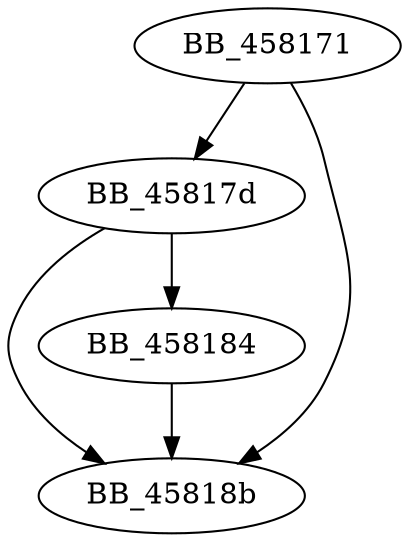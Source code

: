 DiGraph sub_458171{
BB_458171->BB_45817d
BB_458171->BB_45818b
BB_45817d->BB_458184
BB_45817d->BB_45818b
BB_458184->BB_45818b
}

